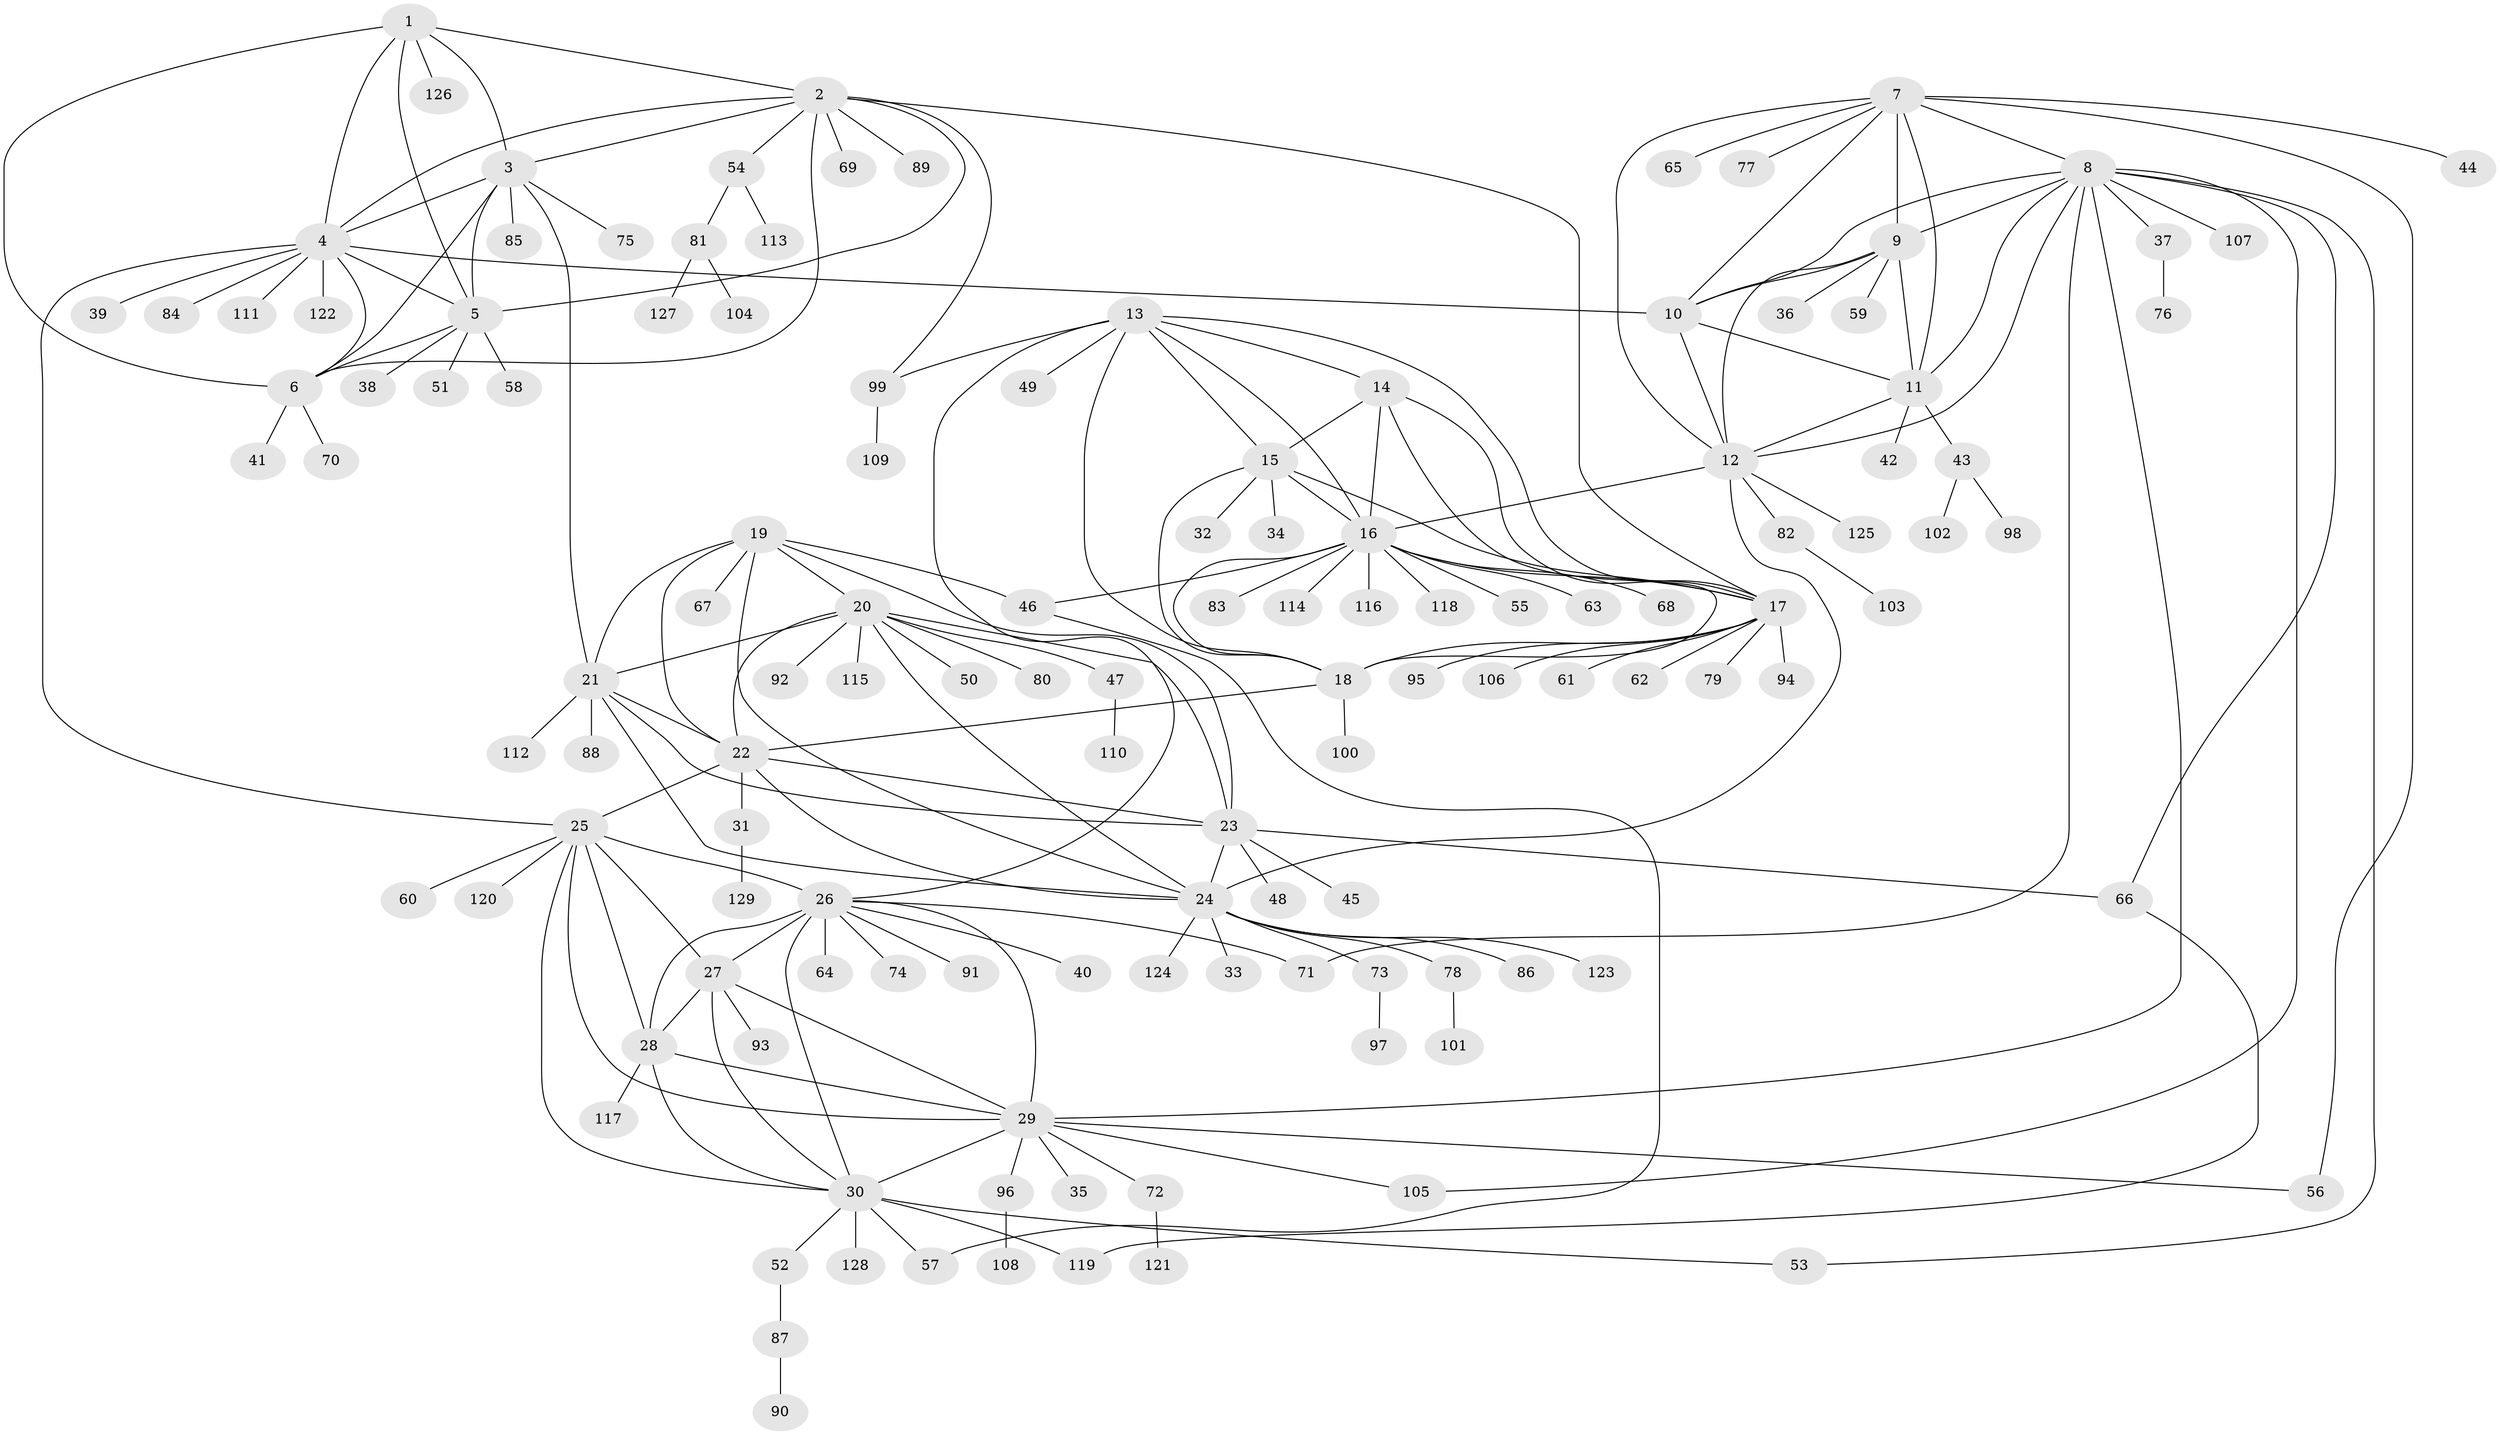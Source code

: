 // coarse degree distribution, {12: 0.05263157894736842, 11: 0.02631578947368421, 15: 0.02631578947368421, 3: 0.02631578947368421, 6: 0.02631578947368421, 1: 0.8157894736842105, 2: 0.02631578947368421}
// Generated by graph-tools (version 1.1) at 2025/19/03/04/25 18:19:51]
// undirected, 129 vertices, 193 edges
graph export_dot {
graph [start="1"]
  node [color=gray90,style=filled];
  1;
  2;
  3;
  4;
  5;
  6;
  7;
  8;
  9;
  10;
  11;
  12;
  13;
  14;
  15;
  16;
  17;
  18;
  19;
  20;
  21;
  22;
  23;
  24;
  25;
  26;
  27;
  28;
  29;
  30;
  31;
  32;
  33;
  34;
  35;
  36;
  37;
  38;
  39;
  40;
  41;
  42;
  43;
  44;
  45;
  46;
  47;
  48;
  49;
  50;
  51;
  52;
  53;
  54;
  55;
  56;
  57;
  58;
  59;
  60;
  61;
  62;
  63;
  64;
  65;
  66;
  67;
  68;
  69;
  70;
  71;
  72;
  73;
  74;
  75;
  76;
  77;
  78;
  79;
  80;
  81;
  82;
  83;
  84;
  85;
  86;
  87;
  88;
  89;
  90;
  91;
  92;
  93;
  94;
  95;
  96;
  97;
  98;
  99;
  100;
  101;
  102;
  103;
  104;
  105;
  106;
  107;
  108;
  109;
  110;
  111;
  112;
  113;
  114;
  115;
  116;
  117;
  118;
  119;
  120;
  121;
  122;
  123;
  124;
  125;
  126;
  127;
  128;
  129;
  1 -- 2;
  1 -- 3;
  1 -- 4;
  1 -- 5;
  1 -- 6;
  1 -- 126;
  2 -- 3;
  2 -- 4;
  2 -- 5;
  2 -- 6;
  2 -- 17;
  2 -- 54;
  2 -- 69;
  2 -- 89;
  2 -- 99;
  3 -- 4;
  3 -- 5;
  3 -- 6;
  3 -- 21;
  3 -- 75;
  3 -- 85;
  4 -- 5;
  4 -- 6;
  4 -- 10;
  4 -- 25;
  4 -- 39;
  4 -- 84;
  4 -- 111;
  4 -- 122;
  5 -- 6;
  5 -- 38;
  5 -- 51;
  5 -- 58;
  6 -- 41;
  6 -- 70;
  7 -- 8;
  7 -- 9;
  7 -- 10;
  7 -- 11;
  7 -- 12;
  7 -- 44;
  7 -- 56;
  7 -- 65;
  7 -- 77;
  8 -- 9;
  8 -- 10;
  8 -- 11;
  8 -- 12;
  8 -- 29;
  8 -- 37;
  8 -- 53;
  8 -- 66;
  8 -- 71;
  8 -- 105;
  8 -- 107;
  9 -- 10;
  9 -- 11;
  9 -- 12;
  9 -- 36;
  9 -- 59;
  10 -- 11;
  10 -- 12;
  11 -- 12;
  11 -- 42;
  11 -- 43;
  12 -- 16;
  12 -- 24;
  12 -- 82;
  12 -- 125;
  13 -- 14;
  13 -- 15;
  13 -- 16;
  13 -- 17;
  13 -- 18;
  13 -- 26;
  13 -- 49;
  13 -- 99;
  14 -- 15;
  14 -- 16;
  14 -- 17;
  14 -- 18;
  15 -- 16;
  15 -- 17;
  15 -- 18;
  15 -- 32;
  15 -- 34;
  16 -- 17;
  16 -- 18;
  16 -- 46;
  16 -- 55;
  16 -- 63;
  16 -- 68;
  16 -- 83;
  16 -- 114;
  16 -- 116;
  16 -- 118;
  17 -- 18;
  17 -- 61;
  17 -- 62;
  17 -- 79;
  17 -- 94;
  17 -- 95;
  17 -- 106;
  18 -- 22;
  18 -- 100;
  19 -- 20;
  19 -- 21;
  19 -- 22;
  19 -- 23;
  19 -- 24;
  19 -- 46;
  19 -- 67;
  20 -- 21;
  20 -- 22;
  20 -- 23;
  20 -- 24;
  20 -- 47;
  20 -- 50;
  20 -- 80;
  20 -- 92;
  20 -- 115;
  21 -- 22;
  21 -- 23;
  21 -- 24;
  21 -- 88;
  21 -- 112;
  22 -- 23;
  22 -- 24;
  22 -- 25;
  22 -- 31;
  23 -- 24;
  23 -- 45;
  23 -- 48;
  23 -- 66;
  24 -- 33;
  24 -- 73;
  24 -- 78;
  24 -- 86;
  24 -- 123;
  24 -- 124;
  25 -- 26;
  25 -- 27;
  25 -- 28;
  25 -- 29;
  25 -- 30;
  25 -- 60;
  25 -- 120;
  26 -- 27;
  26 -- 28;
  26 -- 29;
  26 -- 30;
  26 -- 40;
  26 -- 64;
  26 -- 71;
  26 -- 74;
  26 -- 91;
  27 -- 28;
  27 -- 29;
  27 -- 30;
  27 -- 93;
  28 -- 29;
  28 -- 30;
  28 -- 117;
  29 -- 30;
  29 -- 35;
  29 -- 56;
  29 -- 72;
  29 -- 96;
  29 -- 105;
  30 -- 52;
  30 -- 53;
  30 -- 57;
  30 -- 119;
  30 -- 128;
  31 -- 129;
  37 -- 76;
  43 -- 98;
  43 -- 102;
  46 -- 57;
  47 -- 110;
  52 -- 87;
  54 -- 81;
  54 -- 113;
  66 -- 119;
  72 -- 121;
  73 -- 97;
  78 -- 101;
  81 -- 104;
  81 -- 127;
  82 -- 103;
  87 -- 90;
  96 -- 108;
  99 -- 109;
}
